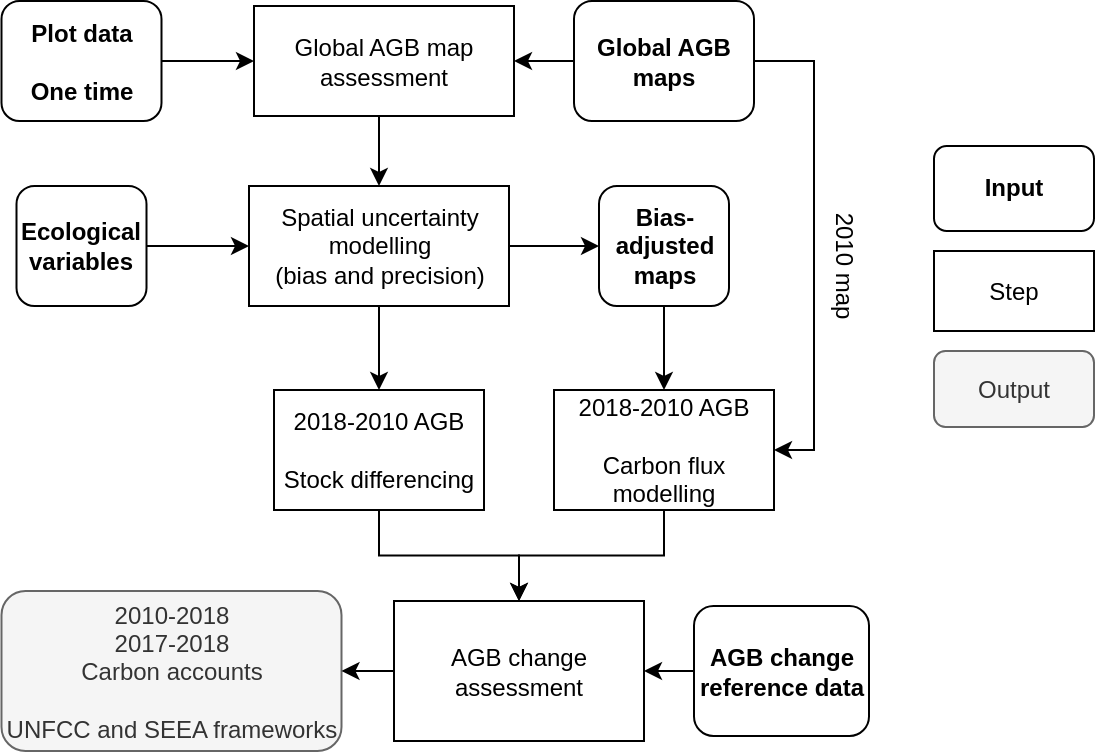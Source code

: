 <mxfile version="14.7.2" type="github">
  <diagram id="7Rsvs0vOTl0MpOckWxuK" name="Page-1">
    <mxGraphModel dx="1038" dy="1688" grid="1" gridSize="10" guides="1" tooltips="1" connect="1" arrows="1" fold="1" page="1" pageScale="1" pageWidth="850" pageHeight="1100" math="0" shadow="0">
      <root>
        <mxCell id="0" />
        <mxCell id="1" parent="0" />
        <mxCell id="8x20L6D--5wWEn27smdO-25" style="edgeStyle=orthogonalEdgeStyle;rounded=0;orthogonalLoop=1;jettySize=auto;html=1;exitX=0.5;exitY=1;exitDx=0;exitDy=0;entryX=0.5;entryY=0;entryDx=0;entryDy=0;" edge="1" parent="1" source="sPtuqEH-0CU76L_9MhWu-11" target="sPtuqEH-0CU76L_9MhWu-28">
          <mxGeometry relative="1" as="geometry" />
        </mxCell>
        <mxCell id="sPtuqEH-0CU76L_9MhWu-11" value="2018-2010 AGB &lt;br&gt;&lt;br&gt;Stock differencing" style="rounded=0;whiteSpace=wrap;html=1;" parent="1" vertex="1">
          <mxGeometry x="410" y="-618" width="105" height="60" as="geometry" />
        </mxCell>
        <mxCell id="sPtuqEH-0CU76L_9MhWu-19" value="2010-2018&lt;br&gt;2017-2018&lt;br&gt;Carbon accounts&lt;br&gt;&lt;br&gt;UNFCC and SEEA frameworks" style="rounded=1;whiteSpace=wrap;html=1;fillColor=#f5f5f5;strokeColor=#666666;fontColor=#333333;" parent="1" vertex="1">
          <mxGeometry x="273.75" y="-517.5" width="170" height="80" as="geometry" />
        </mxCell>
        <mxCell id="8x20L6D--5wWEn27smdO-17" style="edgeStyle=orthogonalEdgeStyle;rounded=0;orthogonalLoop=1;jettySize=auto;html=1;exitX=1;exitY=0.5;exitDx=0;exitDy=0;entryX=0;entryY=0.5;entryDx=0;entryDy=0;" edge="1" parent="1" source="sPtuqEH-0CU76L_9MhWu-26" target="sPtuqEH-0CU76L_9MhWu-43">
          <mxGeometry relative="1" as="geometry" />
        </mxCell>
        <mxCell id="sPtuqEH-0CU76L_9MhWu-26" value="&lt;b style=&quot;font-family: &amp;#34;helvetica&amp;#34;&quot;&gt;Plot data&lt;br&gt;&lt;br&gt;One time&lt;br&gt;&lt;/b&gt;" style="rounded=1;whiteSpace=wrap;html=1;" parent="1" vertex="1">
          <mxGeometry x="273.75" y="-812.5" width="80" height="60" as="geometry" />
        </mxCell>
        <mxCell id="8x20L6D--5wWEn27smdO-29" style="edgeStyle=orthogonalEdgeStyle;rounded=0;orthogonalLoop=1;jettySize=auto;html=1;exitX=0;exitY=0.5;exitDx=0;exitDy=0;entryX=1;entryY=0.5;entryDx=0;entryDy=0;" edge="1" parent="1" source="sPtuqEH-0CU76L_9MhWu-28" target="sPtuqEH-0CU76L_9MhWu-19">
          <mxGeometry relative="1" as="geometry" />
        </mxCell>
        <mxCell id="sPtuqEH-0CU76L_9MhWu-28" value="AGB change assessment" style="rounded=1;whiteSpace=wrap;html=1;arcSize=0;" parent="1" vertex="1">
          <mxGeometry x="470" y="-512.5" width="125" height="70" as="geometry" />
        </mxCell>
        <mxCell id="WyV3JQxwRowbb4DdgCYI-16" style="edgeStyle=orthogonalEdgeStyle;rounded=0;orthogonalLoop=1;jettySize=auto;html=1;exitX=0.5;exitY=1;exitDx=0;exitDy=0;entryX=0.5;entryY=0;entryDx=0;entryDy=0;" parent="1" source="sPtuqEH-0CU76L_9MhWu-43" target="WyV3JQxwRowbb4DdgCYI-14" edge="1">
          <mxGeometry relative="1" as="geometry" />
        </mxCell>
        <mxCell id="sPtuqEH-0CU76L_9MhWu-43" value="Global AGB map assessment" style="rounded=0;whiteSpace=wrap;html=1;" parent="1" vertex="1">
          <mxGeometry x="400" y="-810" width="130" height="55" as="geometry" />
        </mxCell>
        <mxCell id="8x20L6D--5wWEn27smdO-10" style="edgeStyle=orthogonalEdgeStyle;rounded=0;orthogonalLoop=1;jettySize=auto;html=1;exitX=1;exitY=0.5;exitDx=0;exitDy=0;entryX=1;entryY=0.5;entryDx=0;entryDy=0;" edge="1" parent="1" source="WyV3JQxwRowbb4DdgCYI-3" target="8x20L6D--5wWEn27smdO-5">
          <mxGeometry relative="1" as="geometry" />
        </mxCell>
        <mxCell id="8x20L6D--5wWEn27smdO-18" style="edgeStyle=orthogonalEdgeStyle;rounded=0;orthogonalLoop=1;jettySize=auto;html=1;exitX=0;exitY=0.5;exitDx=0;exitDy=0;entryX=1;entryY=0.5;entryDx=0;entryDy=0;" edge="1" parent="1" source="WyV3JQxwRowbb4DdgCYI-3" target="sPtuqEH-0CU76L_9MhWu-43">
          <mxGeometry relative="1" as="geometry" />
        </mxCell>
        <mxCell id="WyV3JQxwRowbb4DdgCYI-3" value="&lt;b&gt;Global AGB maps&lt;br&gt;&lt;/b&gt;" style="rounded=1;whiteSpace=wrap;html=1;" parent="1" vertex="1">
          <mxGeometry x="560" y="-812.5" width="90" height="60" as="geometry" />
        </mxCell>
        <mxCell id="8x20L6D--5wWEn27smdO-4" style="edgeStyle=orthogonalEdgeStyle;rounded=0;orthogonalLoop=1;jettySize=auto;html=1;exitX=1;exitY=0.5;exitDx=0;exitDy=0;entryX=0;entryY=0.5;entryDx=0;entryDy=0;" edge="1" parent="1" source="WyV3JQxwRowbb4DdgCYI-7" target="WyV3JQxwRowbb4DdgCYI-14">
          <mxGeometry relative="1" as="geometry" />
        </mxCell>
        <mxCell id="WyV3JQxwRowbb4DdgCYI-7" value="&lt;b&gt;Ecological variables&lt;br&gt;&lt;/b&gt;" style="rounded=1;whiteSpace=wrap;html=1;" parent="1" vertex="1">
          <mxGeometry x="281.25" y="-720" width="65" height="60" as="geometry" />
        </mxCell>
        <mxCell id="WyV3JQxwRowbb4DdgCYI-15" style="edgeStyle=orthogonalEdgeStyle;rounded=0;orthogonalLoop=1;jettySize=auto;html=1;exitX=0.5;exitY=1;exitDx=0;exitDy=0;entryX=0.5;entryY=0;entryDx=0;entryDy=0;" parent="1" source="WyV3JQxwRowbb4DdgCYI-14" target="sPtuqEH-0CU76L_9MhWu-11" edge="1">
          <mxGeometry relative="1" as="geometry" />
        </mxCell>
        <mxCell id="8x20L6D--5wWEn27smdO-8" style="edgeStyle=orthogonalEdgeStyle;rounded=0;orthogonalLoop=1;jettySize=auto;html=1;exitX=1;exitY=0.5;exitDx=0;exitDy=0;entryX=0;entryY=0.5;entryDx=0;entryDy=0;" edge="1" parent="1" source="WyV3JQxwRowbb4DdgCYI-14" target="8x20L6D--5wWEn27smdO-7">
          <mxGeometry relative="1" as="geometry" />
        </mxCell>
        <mxCell id="WyV3JQxwRowbb4DdgCYI-14" value="Spatial uncertainty modelling &lt;br&gt;(bias and precision)" style="rounded=0;whiteSpace=wrap;html=1;" parent="1" vertex="1">
          <mxGeometry x="397.5" y="-720" width="130" height="60" as="geometry" />
        </mxCell>
        <mxCell id="8x20L6D--5wWEn27smdO-28" style="edgeStyle=orthogonalEdgeStyle;rounded=0;orthogonalLoop=1;jettySize=auto;html=1;exitX=0;exitY=0.5;exitDx=0;exitDy=0;entryX=1;entryY=0.5;entryDx=0;entryDy=0;" edge="1" parent="1" source="8x20L6D--5wWEn27smdO-1" target="sPtuqEH-0CU76L_9MhWu-28">
          <mxGeometry relative="1" as="geometry" />
        </mxCell>
        <mxCell id="8x20L6D--5wWEn27smdO-1" value="&lt;b style=&quot;font-family: &amp;#34;helvetica&amp;#34;&quot;&gt;AGB change reference data&lt;br&gt;&lt;/b&gt;" style="rounded=1;whiteSpace=wrap;html=1;" vertex="1" parent="1">
          <mxGeometry x="620" y="-510" width="87.5" height="65" as="geometry" />
        </mxCell>
        <mxCell id="8x20L6D--5wWEn27smdO-27" style="edgeStyle=orthogonalEdgeStyle;rounded=0;orthogonalLoop=1;jettySize=auto;html=1;exitX=0.5;exitY=1;exitDx=0;exitDy=0;entryX=0.5;entryY=0;entryDx=0;entryDy=0;" edge="1" parent="1" source="8x20L6D--5wWEn27smdO-5" target="sPtuqEH-0CU76L_9MhWu-28">
          <mxGeometry relative="1" as="geometry" />
        </mxCell>
        <mxCell id="8x20L6D--5wWEn27smdO-5" value="2018-2010 AGB&lt;br&gt;&lt;br&gt;Carbon flux modelling" style="rounded=0;whiteSpace=wrap;html=1;" vertex="1" parent="1">
          <mxGeometry x="550" y="-618" width="110" height="60" as="geometry" />
        </mxCell>
        <mxCell id="8x20L6D--5wWEn27smdO-16" style="edgeStyle=orthogonalEdgeStyle;rounded=0;orthogonalLoop=1;jettySize=auto;html=1;exitX=0.5;exitY=1;exitDx=0;exitDy=0;entryX=0.5;entryY=0;entryDx=0;entryDy=0;" edge="1" parent="1" source="8x20L6D--5wWEn27smdO-7" target="8x20L6D--5wWEn27smdO-5">
          <mxGeometry relative="1" as="geometry" />
        </mxCell>
        <mxCell id="8x20L6D--5wWEn27smdO-7" value="&lt;b&gt;Bias-adjusted maps&lt;br&gt;&lt;/b&gt;" style="rounded=1;whiteSpace=wrap;html=1;" vertex="1" parent="1">
          <mxGeometry x="572.5" y="-720" width="65" height="60" as="geometry" />
        </mxCell>
        <mxCell id="8x20L6D--5wWEn27smdO-21" value="2010 map" style="text;html=1;align=center;verticalAlign=middle;whiteSpace=wrap;rounded=0;rotation=90;" vertex="1" parent="1">
          <mxGeometry x="660" y="-690" width="70" height="20" as="geometry" />
        </mxCell>
        <mxCell id="8x20L6D--5wWEn27smdO-22" value="&lt;b&gt;Input&lt;br&gt;&lt;/b&gt;" style="rounded=1;whiteSpace=wrap;html=1;" vertex="1" parent="1">
          <mxGeometry x="740" y="-740" width="80" height="42.5" as="geometry" />
        </mxCell>
        <mxCell id="8x20L6D--5wWEn27smdO-23" value="Step" style="rounded=0;whiteSpace=wrap;html=1;" vertex="1" parent="1">
          <mxGeometry x="740" y="-687.5" width="80" height="40" as="geometry" />
        </mxCell>
        <mxCell id="8x20L6D--5wWEn27smdO-31" value="Output" style="rounded=1;whiteSpace=wrap;html=1;fillColor=#f5f5f5;strokeColor=#666666;fontColor=#333333;" vertex="1" parent="1">
          <mxGeometry x="740" y="-637.5" width="80" height="38" as="geometry" />
        </mxCell>
      </root>
    </mxGraphModel>
  </diagram>
</mxfile>
